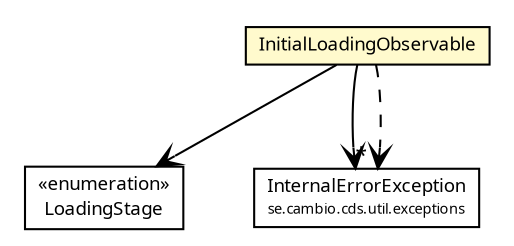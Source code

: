 #!/usr/local/bin/dot
#
# Class diagram 
# Generated by UMLGraph version R5_6 (http://www.umlgraph.org/)
#

digraph G {
	edge [fontname="Trebuchet MS",fontsize=10,labelfontname="Trebuchet MS",labelfontsize=10];
	node [fontname="Trebuchet MS",fontsize=10,shape=plaintext];
	nodesep=0.25;
	ranksep=0.5;
	// se.cambio.cds.util.InitialLoadingObservable
	c240465 [label=<<table title="se.cambio.cds.util.InitialLoadingObservable" border="0" cellborder="1" cellspacing="0" cellpadding="2" port="p" bgcolor="lemonChiffon" href="./InitialLoadingObservable.html">
		<tr><td><table border="0" cellspacing="0" cellpadding="1">
<tr><td align="center" balign="center"><font face="Trebuchet MS"> InitialLoadingObservable </font></td></tr>
		</table></td></tr>
		</table>>, URL="./InitialLoadingObservable.html", fontname="Trebuchet MS", fontcolor="black", fontsize=9.0];
	// se.cambio.cds.util.InitialLoadingObservable.LoadingStage
	c240466 [label=<<table title="se.cambio.cds.util.InitialLoadingObservable.LoadingStage" border="0" cellborder="1" cellspacing="0" cellpadding="2" port="p" href="./InitialLoadingObservable.LoadingStage.html">
		<tr><td><table border="0" cellspacing="0" cellpadding="1">
<tr><td align="center" balign="center"> &#171;enumeration&#187; </td></tr>
<tr><td align="center" balign="center"><font face="Trebuchet MS"> LoadingStage </font></td></tr>
		</table></td></tr>
		</table>>, URL="./InitialLoadingObservable.LoadingStage.html", fontname="Trebuchet MS", fontcolor="black", fontsize=9.0];
	// se.cambio.cds.util.exceptions.InternalErrorException
	c240478 [label=<<table title="se.cambio.cds.util.exceptions.InternalErrorException" border="0" cellborder="1" cellspacing="0" cellpadding="2" port="p" href="./exceptions/InternalErrorException.html">
		<tr><td><table border="0" cellspacing="0" cellpadding="1">
<tr><td align="center" balign="center"><font face="Trebuchet MS"> InternalErrorException </font></td></tr>
<tr><td align="center" balign="center"><font face="Trebuchet MS" point-size="7.0"> se.cambio.cds.util.exceptions </font></td></tr>
		</table></td></tr>
		</table>>, URL="./exceptions/InternalErrorException.html", fontname="Trebuchet MS", fontcolor="black", fontsize=9.0];
	// se.cambio.cds.util.InitialLoadingObservable NAVASSOC se.cambio.cds.util.InitialLoadingObservable.LoadingStage
	c240465:p -> c240466:p [taillabel="", label="", headlabel="", fontname="Trebuchet MS", fontcolor="black", fontsize=10.0, color="black", arrowhead=open];
	// se.cambio.cds.util.InitialLoadingObservable NAVASSOC se.cambio.cds.util.exceptions.InternalErrorException
	c240465:p -> c240478:p [taillabel="", label="", headlabel="*", fontname="Trebuchet MS", fontcolor="black", fontsize=10.0, color="black", arrowhead=open];
	// se.cambio.cds.util.InitialLoadingObservable DEPEND se.cambio.cds.util.exceptions.InternalErrorException
	c240465:p -> c240478:p [taillabel="", label="", headlabel="", fontname="Trebuchet MS", fontcolor="black", fontsize=10.0, color="black", arrowhead=open, style=dashed];
}

